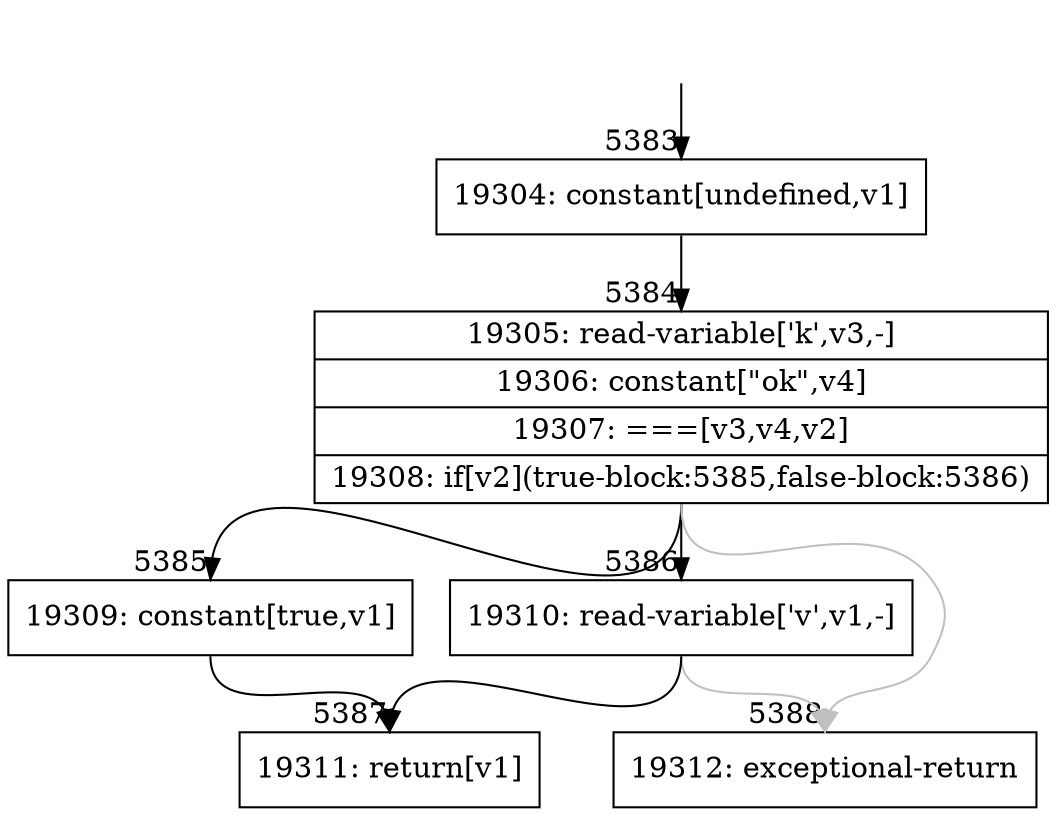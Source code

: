 digraph {
rankdir="TD"
BB_entry257[shape=none,label=""];
BB_entry257 -> BB5383 [tailport=s, headport=n, headlabel="    5383"]
BB5383 [shape=record label="{19304: constant[undefined,v1]}" ] 
BB5383 -> BB5384 [tailport=s, headport=n, headlabel="      5384"]
BB5384 [shape=record label="{19305: read-variable['k',v3,-]|19306: constant[\"ok\",v4]|19307: ===[v3,v4,v2]|19308: if[v2](true-block:5385,false-block:5386)}" ] 
BB5384 -> BB5385 [tailport=s, headport=n, headlabel="      5385"]
BB5384 -> BB5386 [tailport=s, headport=n, headlabel="      5386"]
BB5384 -> BB5388 [tailport=s, headport=n, color=gray, headlabel="      5388"]
BB5385 [shape=record label="{19309: constant[true,v1]}" ] 
BB5385 -> BB5387 [tailport=s, headport=n, headlabel="      5387"]
BB5386 [shape=record label="{19310: read-variable['v',v1,-]}" ] 
BB5386 -> BB5387 [tailport=s, headport=n]
BB5386 -> BB5388 [tailport=s, headport=n, color=gray]
BB5387 [shape=record label="{19311: return[v1]}" ] 
BB5388 [shape=record label="{19312: exceptional-return}" ] 
//#$~ 10409
}
